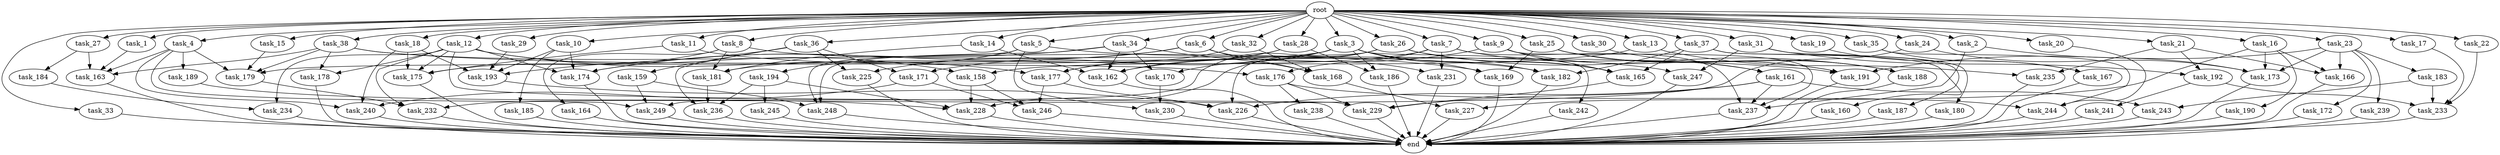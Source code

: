 digraph G {
  task_12 [size="2.048000"];
  task_160 [size="274877906.944000"];
  task_36 [size="2.048000"];
  task_180 [size="68719476.736000"];
  task_19 [size="2.048000"];
  task_249 [size="2439541424.128000"];
  root [size="0.000000"];
  task_10 [size="2.048000"];
  task_168 [size="2353642078.208000"];
  task_18 [size="2.048000"];
  task_1 [size="2.048000"];
  task_189 [size="618475290.624000"];
  task_183 [size="1717986918.400000"];
  task_161 [size="893353197.568000"];
  task_4 [size="2.048000"];
  task_33 [size="2.048000"];
  task_235 [size="2336462209.024000"];
  task_234 [size="2559800508.416000"];
  task_8 [size="2.048000"];
  task_15 [size="2.048000"];
  task_5 [size="2.048000"];
  end [size="0.000000"];
  task_228 [size="4638564679.680000"];
  task_191 [size="3367254360.064000"];
  task_27 [size="2.048000"];
  task_246 [size="4501125726.208000"];
  task_167 [size="1374389534.720000"];
  task_14 [size="2.048000"];
  task_21 [size="2.048000"];
  task_38 [size="2.048000"];
  task_241 [size="1099511627.776000"];
  task_16 [size="2.048000"];
  task_7 [size="2.048000"];
  task_242 [size="274877906.944000"];
  task_227 [size="1786706395.136000"];
  task_225 [size="2817498546.176000"];
  task_26 [size="2.048000"];
  task_177 [size="2010044694.528000"];
  task_239 [size="1717986918.400000"];
  task_193 [size="2216203124.736000"];
  task_158 [size="1460288880.640000"];
  task_176 [size="1047972020.224000"];
  task_30 [size="2.048000"];
  task_245 [size="1099511627.776000"];
  task_172 [size="1717986918.400000"];
  task_164 [size="429496729.600000"];
  task_226 [size="3212635537.408000"];
  task_174 [size="2250562863.104000"];
  task_171 [size="1992864825.344000"];
  task_165 [size="2216203124.736000"];
  task_179 [size="2422361554.944000"];
  task_182 [size="979252543.488000"];
  task_192 [size="1786706395.136000"];
  task_231 [size="1717986918.400000"];
  task_17 [size="2.048000"];
  task_169 [size="1649267441.664000"];
  task_166 [size="3504693313.536000"];
  task_31 [size="2.048000"];
  task_170 [size="429496729.600000"];
  task_194 [size="841813590.016000"];
  task_2 [size="2.048000"];
  task_237 [size="1202590842.880000"];
  task_35 [size="2.048000"];
  task_3 [size="2.048000"];
  task_187 [size="274877906.944000"];
  task_247 [size="910533066.752000"];
  task_230 [size="1460288880.640000"];
  task_181 [size="1666447310.848000"];
  task_162 [size="1116691496.960000"];
  task_232 [size="1185410973.696000"];
  task_184 [size="68719476.736000"];
  task_22 [size="2.048000"];
  task_159 [size="1717986918.400000"];
  task_29 [size="2.048000"];
  task_244 [size="2216203124.736000"];
  task_28 [size="2.048000"];
  task_229 [size="2680059592.704000"];
  task_163 [size="3178275799.040000"];
  task_175 [size="1769526525.952000"];
  task_233 [size="2800318676.992000"];
  task_23 [size="2.048000"];
  task_190 [size="68719476.736000"];
  task_25 [size="2.048000"];
  task_6 [size="2.048000"];
  task_32 [size="2.048000"];
  task_188 [size="2284922601.472000"];
  task_20 [size="2.048000"];
  task_243 [size="1546188226.560000"];
  task_238 [size="841813590.016000"];
  task_9 [size="2.048000"];
  task_37 [size="2.048000"];
  task_236 [size="3246995275.776000"];
  task_248 [size="1425929142.272000"];
  task_185 [size="154618822.656000"];
  task_186 [size="343597383.680000"];
  task_34 [size="2.048000"];
  task_240 [size="2078764171.264000"];
  task_173 [size="2216203124.736000"];
  task_178 [size="1941325217.792000"];
  task_13 [size="2.048000"];
  task_24 [size="2.048000"];
  task_11 [size="2.048000"];

  task_12 -> task_158 [size="411041792.000000"];
  task_12 -> task_175 [size="411041792.000000"];
  task_12 -> task_232 [size="411041792.000000"];
  task_12 -> task_229 [size="411041792.000000"];
  task_12 -> task_178 [size="411041792.000000"];
  task_12 -> task_177 [size="411041792.000000"];
  task_12 -> task_234 [size="411041792.000000"];
  task_12 -> task_174 [size="411041792.000000"];
  task_160 -> end [size="1.000000"];
  task_36 -> task_236 [size="838860800.000000"];
  task_36 -> task_171 [size="838860800.000000"];
  task_36 -> task_159 [size="838860800.000000"];
  task_36 -> task_225 [size="838860800.000000"];
  task_36 -> task_193 [size="838860800.000000"];
  task_180 -> end [size="1.000000"];
  task_19 -> task_167 [size="536870912.000000"];
  task_249 -> end [size="1.000000"];
  root -> task_12 [size="1.000000"];
  root -> task_35 [size="1.000000"];
  root -> task_14 [size="1.000000"];
  root -> task_36 [size="1.000000"];
  root -> task_37 [size="1.000000"];
  root -> task_6 [size="1.000000"];
  root -> task_32 [size="1.000000"];
  root -> task_38 [size="1.000000"];
  root -> task_19 [size="1.000000"];
  root -> task_20 [size="1.000000"];
  root -> task_16 [size="1.000000"];
  root -> task_9 [size="1.000000"];
  root -> task_31 [size="1.000000"];
  root -> task_10 [size="1.000000"];
  root -> task_1 [size="1.000000"];
  root -> task_18 [size="1.000000"];
  root -> task_5 [size="1.000000"];
  root -> task_2 [size="1.000000"];
  root -> task_4 [size="1.000000"];
  root -> task_27 [size="1.000000"];
  root -> task_11 [size="1.000000"];
  root -> task_23 [size="1.000000"];
  root -> task_3 [size="1.000000"];
  root -> task_26 [size="1.000000"];
  root -> task_7 [size="1.000000"];
  root -> task_34 [size="1.000000"];
  root -> task_17 [size="1.000000"];
  root -> task_33 [size="1.000000"];
  root -> task_15 [size="1.000000"];
  root -> task_22 [size="1.000000"];
  root -> task_29 [size="1.000000"];
  root -> task_8 [size="1.000000"];
  root -> task_30 [size="1.000000"];
  root -> task_13 [size="1.000000"];
  root -> task_25 [size="1.000000"];
  root -> task_24 [size="1.000000"];
  root -> task_21 [size="1.000000"];
  root -> task_28 [size="1.000000"];
  task_10 -> task_174 [size="75497472.000000"];
  task_10 -> task_185 [size="75497472.000000"];
  task_10 -> task_193 [size="75497472.000000"];
  task_168 -> task_227 [size="838860800.000000"];
  task_18 -> task_175 [size="33554432.000000"];
  task_18 -> task_193 [size="33554432.000000"];
  task_18 -> task_240 [size="33554432.000000"];
  task_1 -> task_163 [size="679477248.000000"];
  task_189 -> task_228 [size="209715200.000000"];
  task_183 -> task_243 [size="679477248.000000"];
  task_183 -> task_233 [size="679477248.000000"];
  task_161 -> task_243 [size="75497472.000000"];
  task_161 -> task_226 [size="75497472.000000"];
  task_161 -> task_229 [size="75497472.000000"];
  task_161 -> task_237 [size="75497472.000000"];
  task_4 -> task_163 [size="301989888.000000"];
  task_4 -> task_240 [size="301989888.000000"];
  task_4 -> task_179 [size="301989888.000000"];
  task_4 -> task_189 [size="301989888.000000"];
  task_4 -> task_249 [size="301989888.000000"];
  task_33 -> end [size="1.000000"];
  task_235 -> end [size="1.000000"];
  task_234 -> end [size="1.000000"];
  task_8 -> task_175 [size="209715200.000000"];
  task_8 -> task_164 [size="209715200.000000"];
  task_8 -> task_181 [size="209715200.000000"];
  task_8 -> task_182 [size="209715200.000000"];
  task_15 -> task_179 [size="209715200.000000"];
  task_5 -> task_247 [size="411041792.000000"];
  task_5 -> task_248 [size="411041792.000000"];
  task_5 -> task_230 [size="411041792.000000"];
  task_5 -> task_194 [size="411041792.000000"];
  task_228 -> end [size="1.000000"];
  task_191 -> end [size="1.000000"];
  task_27 -> task_163 [size="33554432.000000"];
  task_27 -> task_184 [size="33554432.000000"];
  task_246 -> end [size="1.000000"];
  task_167 -> end [size="1.000000"];
  task_14 -> task_181 [size="301989888.000000"];
  task_14 -> task_162 [size="301989888.000000"];
  task_21 -> task_235 [size="838860800.000000"];
  task_21 -> task_192 [size="838860800.000000"];
  task_21 -> task_166 [size="838860800.000000"];
  task_38 -> task_163 [size="536870912.000000"];
  task_38 -> task_169 [size="536870912.000000"];
  task_38 -> task_191 [size="536870912.000000"];
  task_38 -> task_179 [size="536870912.000000"];
  task_38 -> task_178 [size="536870912.000000"];
  task_241 -> end [size="1.000000"];
  task_16 -> task_227 [size="33554432.000000"];
  task_16 -> task_166 [size="33554432.000000"];
  task_16 -> task_173 [size="33554432.000000"];
  task_16 -> task_190 [size="33554432.000000"];
  task_7 -> task_231 [size="301989888.000000"];
  task_7 -> task_161 [size="301989888.000000"];
  task_7 -> task_176 [size="301989888.000000"];
  task_7 -> task_181 [size="301989888.000000"];
  task_7 -> task_237 [size="301989888.000000"];
  task_242 -> end [size="1.000000"];
  task_227 -> end [size="1.000000"];
  task_225 -> end [size="1.000000"];
  task_26 -> task_249 [size="679477248.000000"];
  task_26 -> task_165 [size="679477248.000000"];
  task_26 -> task_188 [size="679477248.000000"];
  task_26 -> task_228 [size="679477248.000000"];
  task_26 -> task_226 [size="679477248.000000"];
  task_177 -> task_246 [size="679477248.000000"];
  task_177 -> task_226 [size="679477248.000000"];
  task_239 -> end [size="1.000000"];
  task_193 -> task_226 [size="134217728.000000"];
  task_158 -> task_246 [size="838860800.000000"];
  task_158 -> task_228 [size="838860800.000000"];
  task_176 -> task_244 [size="411041792.000000"];
  task_176 -> task_229 [size="411041792.000000"];
  task_176 -> task_238 [size="411041792.000000"];
  task_30 -> task_188 [size="301989888.000000"];
  task_245 -> end [size="1.000000"];
  task_172 -> end [size="1.000000"];
  task_164 -> end [size="1.000000"];
  task_226 -> end [size="1.000000"];
  task_174 -> end [size="1.000000"];
  task_171 -> task_240 [size="679477248.000000"];
  task_171 -> task_246 [size="679477248.000000"];
  task_165 -> task_229 [size="411041792.000000"];
  task_179 -> task_232 [size="33554432.000000"];
  task_182 -> end [size="1.000000"];
  task_192 -> task_241 [size="536870912.000000"];
  task_192 -> task_233 [size="536870912.000000"];
  task_231 -> end [size="1.000000"];
  task_17 -> task_233 [size="75497472.000000"];
  task_169 -> end [size="1.000000"];
  task_166 -> end [size="1.000000"];
  task_31 -> task_180 [size="33554432.000000"];
  task_31 -> task_247 [size="33554432.000000"];
  task_31 -> task_192 [size="33554432.000000"];
  task_170 -> task_230 [size="301989888.000000"];
  task_194 -> task_236 [size="536870912.000000"];
  task_194 -> task_245 [size="536870912.000000"];
  task_194 -> task_228 [size="536870912.000000"];
  task_2 -> task_173 [size="75497472.000000"];
  task_2 -> task_237 [size="75497472.000000"];
  task_237 -> end [size="1.000000"];
  task_35 -> task_244 [size="134217728.000000"];
  task_35 -> task_167 [size="134217728.000000"];
  task_3 -> task_182 [size="134217728.000000"];
  task_3 -> task_165 [size="134217728.000000"];
  task_3 -> task_169 [size="134217728.000000"];
  task_3 -> task_186 [size="134217728.000000"];
  task_3 -> task_179 [size="134217728.000000"];
  task_3 -> task_170 [size="134217728.000000"];
  task_3 -> task_242 [size="134217728.000000"];
  task_3 -> task_171 [size="134217728.000000"];
  task_187 -> end [size="1.000000"];
  task_247 -> end [size="1.000000"];
  task_230 -> end [size="1.000000"];
  task_181 -> task_236 [size="209715200.000000"];
  task_162 -> end [size="1.000000"];
  task_232 -> end [size="1.000000"];
  task_184 -> task_234 [size="838860800.000000"];
  task_22 -> task_233 [size="75497472.000000"];
  task_159 -> task_249 [size="209715200.000000"];
  task_159 -> task_248 [size="209715200.000000"];
  task_29 -> task_193 [size="134217728.000000"];
  task_244 -> end [size="1.000000"];
  task_28 -> task_177 [size="33554432.000000"];
  task_28 -> task_186 [size="33554432.000000"];
  task_28 -> task_162 [size="33554432.000000"];
  task_229 -> end [size="1.000000"];
  task_163 -> end [size="1.000000"];
  task_175 -> end [size="1.000000"];
  task_233 -> end [size="1.000000"];
  task_23 -> task_183 [size="838860800.000000"];
  task_23 -> task_173 [size="838860800.000000"];
  task_23 -> task_191 [size="838860800.000000"];
  task_23 -> task_172 [size="838860800.000000"];
  task_23 -> task_166 [size="838860800.000000"];
  task_23 -> task_239 [size="838860800.000000"];
  task_190 -> end [size="1.000000"];
  task_25 -> task_169 [size="134217728.000000"];
  task_25 -> task_161 [size="134217728.000000"];
  task_25 -> task_191 [size="134217728.000000"];
  task_25 -> task_188 [size="134217728.000000"];
  task_6 -> task_168 [size="536870912.000000"];
  task_6 -> task_174 [size="536870912.000000"];
  task_6 -> task_225 [size="536870912.000000"];
  task_6 -> task_231 [size="536870912.000000"];
  task_32 -> task_177 [size="536870912.000000"];
  task_32 -> task_168 [size="536870912.000000"];
  task_188 -> end [size="1.000000"];
  task_20 -> task_244 [size="536870912.000000"];
  task_243 -> end [size="1.000000"];
  task_238 -> end [size="1.000000"];
  task_9 -> task_165 [size="134217728.000000"];
  task_9 -> task_162 [size="134217728.000000"];
  task_9 -> task_191 [size="134217728.000000"];
  task_9 -> task_237 [size="134217728.000000"];
  task_37 -> task_187 [size="134217728.000000"];
  task_37 -> task_182 [size="134217728.000000"];
  task_37 -> task_165 [size="134217728.000000"];
  task_37 -> task_160 [size="134217728.000000"];
  task_236 -> end [size="1.000000"];
  task_248 -> end [size="1.000000"];
  task_185 -> end [size="1.000000"];
  task_186 -> end [size="1.000000"];
  task_34 -> task_170 [size="75497472.000000"];
  task_34 -> task_248 [size="75497472.000000"];
  task_34 -> task_168 [size="75497472.000000"];
  task_34 -> task_174 [size="75497472.000000"];
  task_34 -> task_162 [size="75497472.000000"];
  task_240 -> end [size="1.000000"];
  task_173 -> end [size="1.000000"];
  task_178 -> end [size="1.000000"];
  task_13 -> task_158 [size="301989888.000000"];
  task_13 -> task_235 [size="301989888.000000"];
  task_24 -> task_232 [size="134217728.000000"];
  task_24 -> task_173 [size="134217728.000000"];
  task_11 -> task_175 [size="209715200.000000"];
  task_11 -> task_176 [size="209715200.000000"];
}
